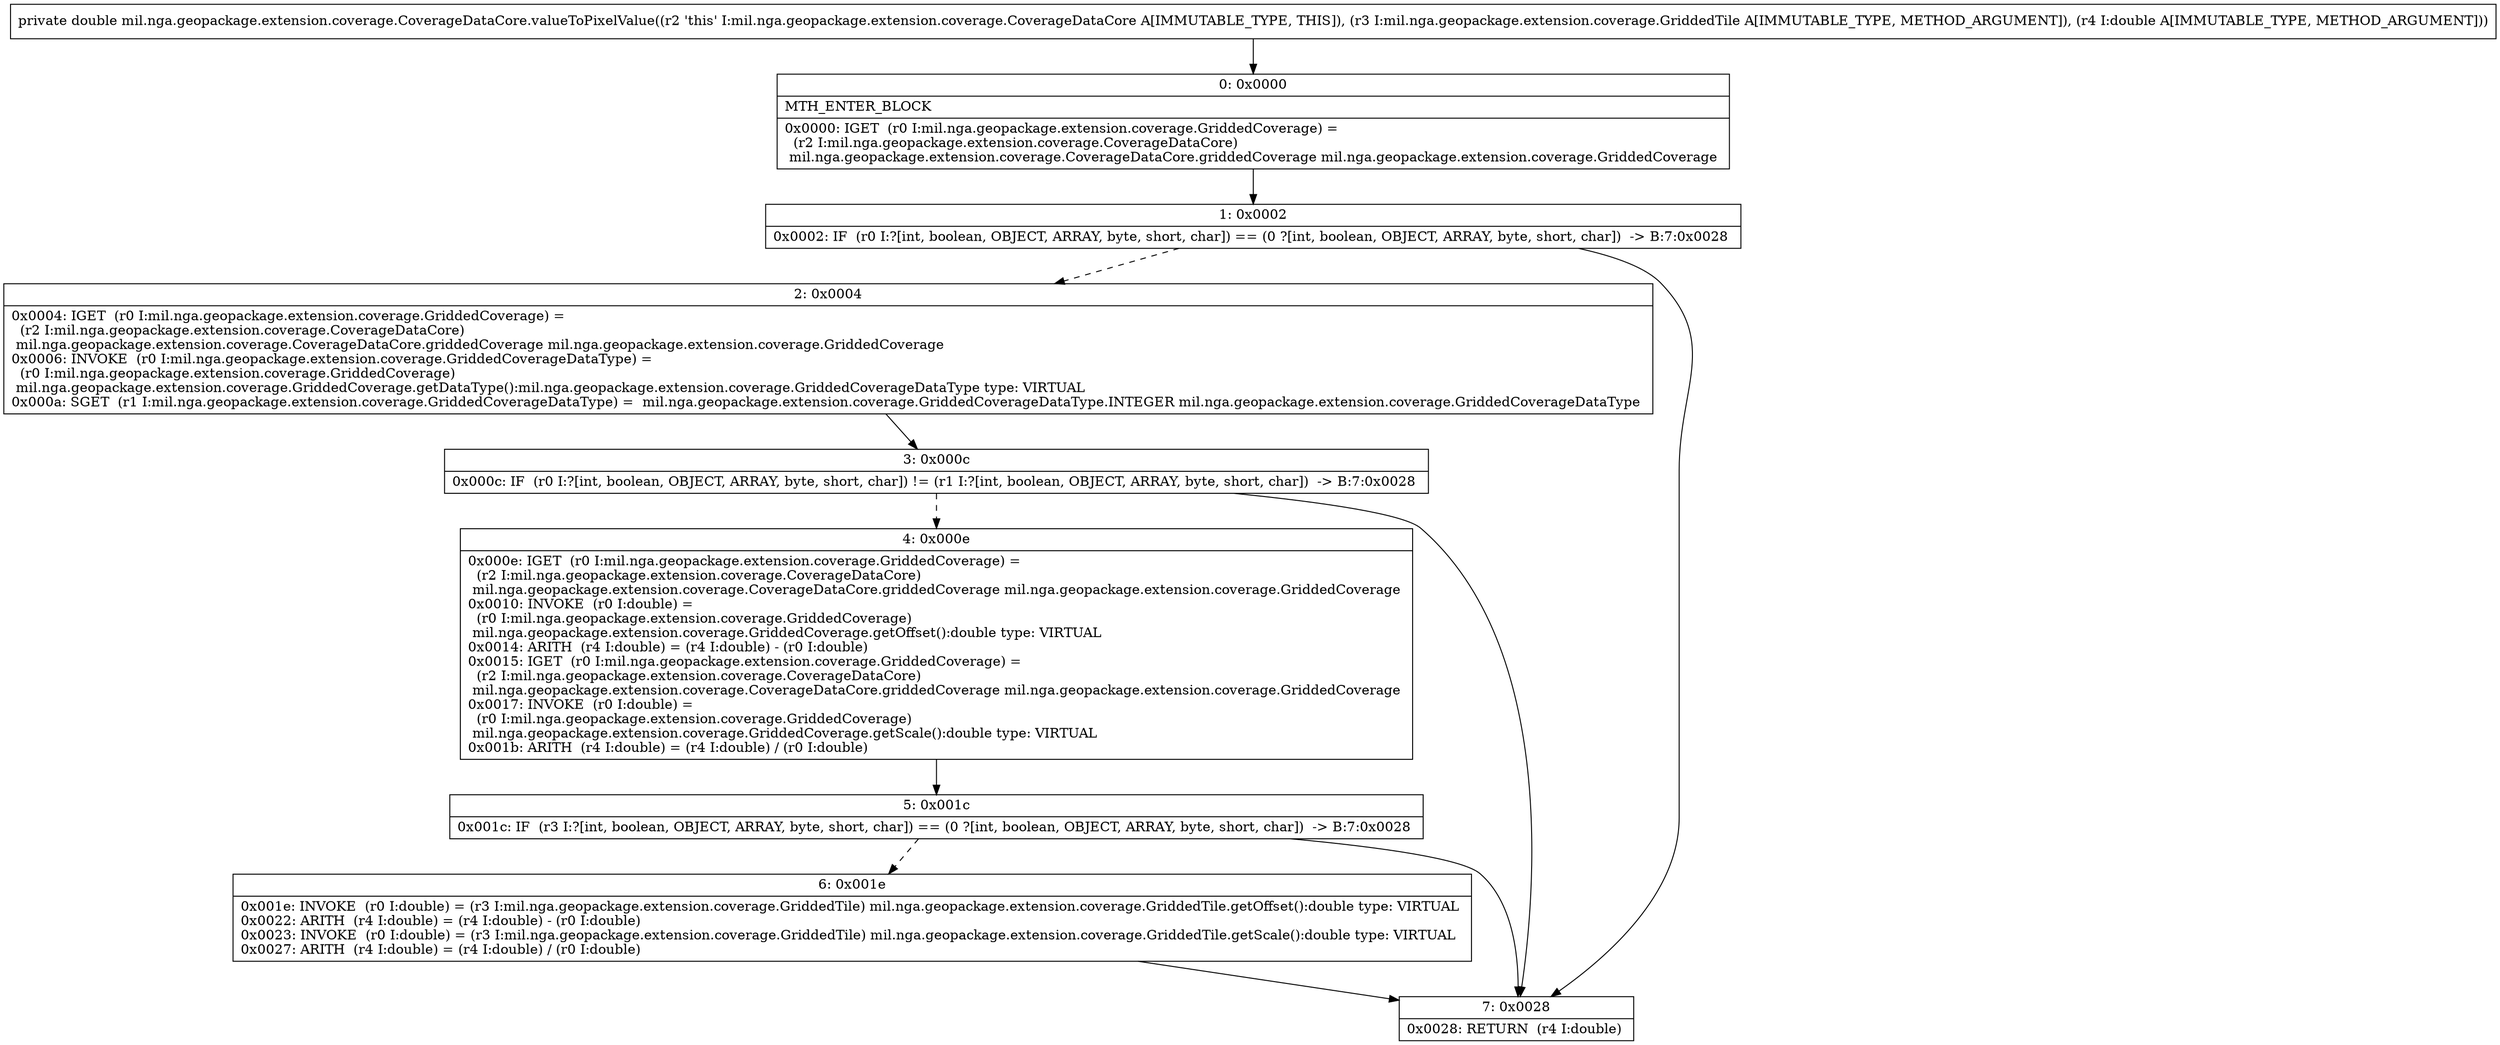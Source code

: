 digraph "CFG formil.nga.geopackage.extension.coverage.CoverageDataCore.valueToPixelValue(Lmil\/nga\/geopackage\/extension\/coverage\/GriddedTile;D)D" {
Node_0 [shape=record,label="{0\:\ 0x0000|MTH_ENTER_BLOCK\l|0x0000: IGET  (r0 I:mil.nga.geopackage.extension.coverage.GriddedCoverage) = \l  (r2 I:mil.nga.geopackage.extension.coverage.CoverageDataCore)\l mil.nga.geopackage.extension.coverage.CoverageDataCore.griddedCoverage mil.nga.geopackage.extension.coverage.GriddedCoverage \l}"];
Node_1 [shape=record,label="{1\:\ 0x0002|0x0002: IF  (r0 I:?[int, boolean, OBJECT, ARRAY, byte, short, char]) == (0 ?[int, boolean, OBJECT, ARRAY, byte, short, char])  \-\> B:7:0x0028 \l}"];
Node_2 [shape=record,label="{2\:\ 0x0004|0x0004: IGET  (r0 I:mil.nga.geopackage.extension.coverage.GriddedCoverage) = \l  (r2 I:mil.nga.geopackage.extension.coverage.CoverageDataCore)\l mil.nga.geopackage.extension.coverage.CoverageDataCore.griddedCoverage mil.nga.geopackage.extension.coverage.GriddedCoverage \l0x0006: INVOKE  (r0 I:mil.nga.geopackage.extension.coverage.GriddedCoverageDataType) = \l  (r0 I:mil.nga.geopackage.extension.coverage.GriddedCoverage)\l mil.nga.geopackage.extension.coverage.GriddedCoverage.getDataType():mil.nga.geopackage.extension.coverage.GriddedCoverageDataType type: VIRTUAL \l0x000a: SGET  (r1 I:mil.nga.geopackage.extension.coverage.GriddedCoverageDataType) =  mil.nga.geopackage.extension.coverage.GriddedCoverageDataType.INTEGER mil.nga.geopackage.extension.coverage.GriddedCoverageDataType \l}"];
Node_3 [shape=record,label="{3\:\ 0x000c|0x000c: IF  (r0 I:?[int, boolean, OBJECT, ARRAY, byte, short, char]) != (r1 I:?[int, boolean, OBJECT, ARRAY, byte, short, char])  \-\> B:7:0x0028 \l}"];
Node_4 [shape=record,label="{4\:\ 0x000e|0x000e: IGET  (r0 I:mil.nga.geopackage.extension.coverage.GriddedCoverage) = \l  (r2 I:mil.nga.geopackage.extension.coverage.CoverageDataCore)\l mil.nga.geopackage.extension.coverage.CoverageDataCore.griddedCoverage mil.nga.geopackage.extension.coverage.GriddedCoverage \l0x0010: INVOKE  (r0 I:double) = \l  (r0 I:mil.nga.geopackage.extension.coverage.GriddedCoverage)\l mil.nga.geopackage.extension.coverage.GriddedCoverage.getOffset():double type: VIRTUAL \l0x0014: ARITH  (r4 I:double) = (r4 I:double) \- (r0 I:double) \l0x0015: IGET  (r0 I:mil.nga.geopackage.extension.coverage.GriddedCoverage) = \l  (r2 I:mil.nga.geopackage.extension.coverage.CoverageDataCore)\l mil.nga.geopackage.extension.coverage.CoverageDataCore.griddedCoverage mil.nga.geopackage.extension.coverage.GriddedCoverage \l0x0017: INVOKE  (r0 I:double) = \l  (r0 I:mil.nga.geopackage.extension.coverage.GriddedCoverage)\l mil.nga.geopackage.extension.coverage.GriddedCoverage.getScale():double type: VIRTUAL \l0x001b: ARITH  (r4 I:double) = (r4 I:double) \/ (r0 I:double) \l}"];
Node_5 [shape=record,label="{5\:\ 0x001c|0x001c: IF  (r3 I:?[int, boolean, OBJECT, ARRAY, byte, short, char]) == (0 ?[int, boolean, OBJECT, ARRAY, byte, short, char])  \-\> B:7:0x0028 \l}"];
Node_6 [shape=record,label="{6\:\ 0x001e|0x001e: INVOKE  (r0 I:double) = (r3 I:mil.nga.geopackage.extension.coverage.GriddedTile) mil.nga.geopackage.extension.coverage.GriddedTile.getOffset():double type: VIRTUAL \l0x0022: ARITH  (r4 I:double) = (r4 I:double) \- (r0 I:double) \l0x0023: INVOKE  (r0 I:double) = (r3 I:mil.nga.geopackage.extension.coverage.GriddedTile) mil.nga.geopackage.extension.coverage.GriddedTile.getScale():double type: VIRTUAL \l0x0027: ARITH  (r4 I:double) = (r4 I:double) \/ (r0 I:double) \l}"];
Node_7 [shape=record,label="{7\:\ 0x0028|0x0028: RETURN  (r4 I:double) \l}"];
MethodNode[shape=record,label="{private double mil.nga.geopackage.extension.coverage.CoverageDataCore.valueToPixelValue((r2 'this' I:mil.nga.geopackage.extension.coverage.CoverageDataCore A[IMMUTABLE_TYPE, THIS]), (r3 I:mil.nga.geopackage.extension.coverage.GriddedTile A[IMMUTABLE_TYPE, METHOD_ARGUMENT]), (r4 I:double A[IMMUTABLE_TYPE, METHOD_ARGUMENT])) }"];
MethodNode -> Node_0;
Node_0 -> Node_1;
Node_1 -> Node_2[style=dashed];
Node_1 -> Node_7;
Node_2 -> Node_3;
Node_3 -> Node_4[style=dashed];
Node_3 -> Node_7;
Node_4 -> Node_5;
Node_5 -> Node_6[style=dashed];
Node_5 -> Node_7;
Node_6 -> Node_7;
}

